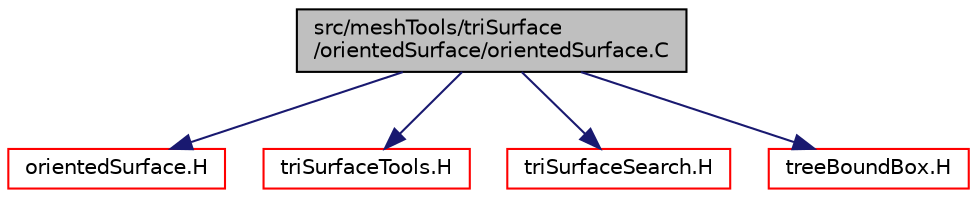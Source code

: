 digraph "src/meshTools/triSurface/orientedSurface/orientedSurface.C"
{
  bgcolor="transparent";
  edge [fontname="Helvetica",fontsize="10",labelfontname="Helvetica",labelfontsize="10"];
  node [fontname="Helvetica",fontsize="10",shape=record];
  Node1 [label="src/meshTools/triSurface\l/orientedSurface/orientedSurface.C",height=0.2,width=0.4,color="black", fillcolor="grey75", style="filled", fontcolor="black"];
  Node1 -> Node2 [color="midnightblue",fontsize="10",style="solid",fontname="Helvetica"];
  Node2 [label="orientedSurface.H",height=0.2,width=0.4,color="red",URL="$a07666.html"];
  Node1 -> Node3 [color="midnightblue",fontsize="10",style="solid",fontname="Helvetica"];
  Node3 [label="triSurfaceTools.H",height=0.2,width=0.4,color="red",URL="$a07683.html"];
  Node1 -> Node4 [color="midnightblue",fontsize="10",style="solid",fontname="Helvetica"];
  Node4 [label="triSurfaceSearch.H",height=0.2,width=0.4,color="red",URL="$a07676.html"];
  Node1 -> Node5 [color="midnightblue",fontsize="10",style="solid",fontname="Helvetica"];
  Node5 [label="treeBoundBox.H",height=0.2,width=0.4,color="red",URL="$a08993.html"];
}
